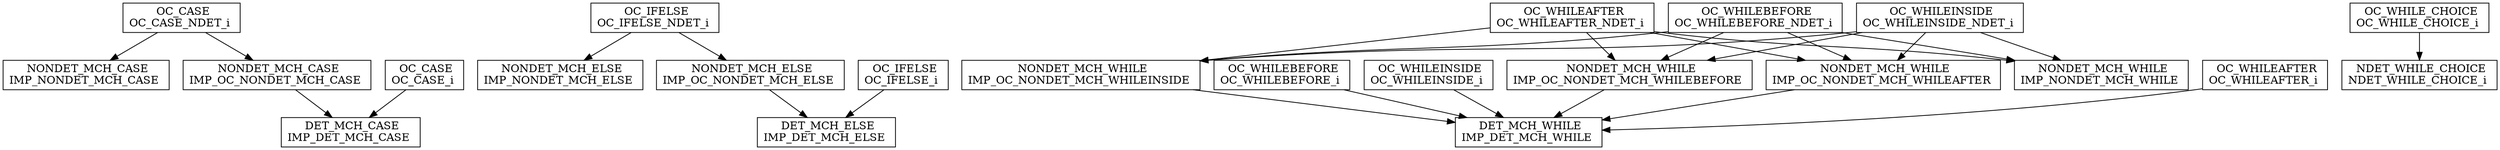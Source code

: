 digraph {
IMP_DET_MCH_CASE [ label=" DET_MCH_CASE\nIMP_DET_MCH_CASE " shape= box ]
IMP_DET_MCH_ELSE [ label=" DET_MCH_ELSE\nIMP_DET_MCH_ELSE " shape= box ]
IMP_DET_MCH_WHILE [ label=" DET_MCH_WHILE\nIMP_DET_MCH_WHILE " shape= box ]
IMP_NONDET_MCH_CASE [ label=" NONDET_MCH_CASE\nIMP_NONDET_MCH_CASE " shape= box ]
IMP_NONDET_MCH_ELSE [ label=" NONDET_MCH_ELSE\nIMP_NONDET_MCH_ELSE " shape= box ]
IMP_NONDET_MCH_WHILE [ label=" NONDET_MCH_WHILE\nIMP_NONDET_MCH_WHILE " shape= box ]
IMP_OC_NONDET_MCH_CASE [ label=" NONDET_MCH_CASE\nIMP_OC_NONDET_MCH_CASE " shape= box ]
IMP_OC_NONDET_MCH_ELSE [ label=" NONDET_MCH_ELSE\nIMP_OC_NONDET_MCH_ELSE " shape= box ]
IMP_OC_NONDET_MCH_WHILEAFTER [ label=" NONDET_MCH_WHILE\nIMP_OC_NONDET_MCH_WHILEAFTER " shape= box ]
IMP_OC_NONDET_MCH_WHILEBEFORE [ label=" NONDET_MCH_WHILE\nIMP_OC_NONDET_MCH_WHILEBEFORE " shape= box ]
IMP_OC_NONDET_MCH_WHILEINSIDE [ label=" NONDET_MCH_WHILE\nIMP_OC_NONDET_MCH_WHILEINSIDE " shape= box ]
NDET_WHILE_CHOICE_i [ label=" NDET_WHILE_CHOICE\nNDET_WHILE_CHOICE_i " shape= box ]
OC_CASE_NDET_i [ label=" OC_CASE\nOC_CASE_NDET_i " shape= box ]
OC_CASE_i [ label=" OC_CASE\nOC_CASE_i " shape= box ]
OC_IFELSE_NDET_i [ label=" OC_IFELSE\nOC_IFELSE_NDET_i " shape= box ]
OC_IFELSE_i [ label=" OC_IFELSE\nOC_IFELSE_i " shape= box ]
OC_WHILEAFTER_NDET_i [ label=" OC_WHILEAFTER\nOC_WHILEAFTER_NDET_i " shape= box ]
OC_WHILEAFTER_i [ label=" OC_WHILEAFTER\nOC_WHILEAFTER_i " shape= box ]
OC_WHILEBEFORE_NDET_i [ label=" OC_WHILEBEFORE\nOC_WHILEBEFORE_NDET_i " shape= box ]
OC_WHILEBEFORE_i [ label=" OC_WHILEBEFORE\nOC_WHILEBEFORE_i " shape= box ]
OC_WHILEINSIDE_NDET_i [ label=" OC_WHILEINSIDE\nOC_WHILEINSIDE_NDET_i " shape= box ]
OC_WHILEINSIDE_i [ label=" OC_WHILEINSIDE\nOC_WHILEINSIDE_i " shape= box ]
OC_WHILE_CHOICE_i [ label=" OC_WHILE_CHOICE\nOC_WHILE_CHOICE_i " shape= box ]

"IMP_OC_NONDET_MCH_CASE" -> "IMP_DET_MCH_CASE" []
"IMP_OC_NONDET_MCH_ELSE" -> "IMP_DET_MCH_ELSE" []
"IMP_OC_NONDET_MCH_WHILEAFTER" -> "IMP_DET_MCH_WHILE" []
"IMP_OC_NONDET_MCH_WHILEBEFORE" -> "IMP_DET_MCH_WHILE" []
"IMP_OC_NONDET_MCH_WHILEINSIDE" -> "IMP_DET_MCH_WHILE" []
"OC_CASE_NDET_i" -> "IMP_NONDET_MCH_CASE" []
"OC_CASE_NDET_i" -> "IMP_OC_NONDET_MCH_CASE" []
"OC_CASE_i" -> "IMP_DET_MCH_CASE" []
"OC_IFELSE_NDET_i" -> "IMP_NONDET_MCH_ELSE" []
"OC_IFELSE_NDET_i" -> "IMP_OC_NONDET_MCH_ELSE" []
"OC_IFELSE_i" -> "IMP_DET_MCH_ELSE" []
"OC_WHILEAFTER_NDET_i" -> "IMP_NONDET_MCH_WHILE" []
"OC_WHILEAFTER_NDET_i" -> "IMP_OC_NONDET_MCH_WHILEAFTER" []
"OC_WHILEAFTER_NDET_i" -> "IMP_OC_NONDET_MCH_WHILEBEFORE" []
"OC_WHILEAFTER_NDET_i" -> "IMP_OC_NONDET_MCH_WHILEINSIDE" []
"OC_WHILEAFTER_i" -> "IMP_DET_MCH_WHILE" []
"OC_WHILEBEFORE_NDET_i" -> "IMP_NONDET_MCH_WHILE" []
"OC_WHILEBEFORE_NDET_i" -> "IMP_OC_NONDET_MCH_WHILEAFTER" []
"OC_WHILEBEFORE_NDET_i" -> "IMP_OC_NONDET_MCH_WHILEBEFORE" []
"OC_WHILEBEFORE_NDET_i" -> "IMP_OC_NONDET_MCH_WHILEINSIDE" []
"OC_WHILEBEFORE_i" -> "IMP_DET_MCH_WHILE" []
"OC_WHILEINSIDE_NDET_i" -> "IMP_NONDET_MCH_WHILE" []
"OC_WHILEINSIDE_NDET_i" -> "IMP_OC_NONDET_MCH_WHILEAFTER" []
"OC_WHILEINSIDE_NDET_i" -> "IMP_OC_NONDET_MCH_WHILEBEFORE" []
"OC_WHILEINSIDE_NDET_i" -> "IMP_OC_NONDET_MCH_WHILEINSIDE" []
"OC_WHILEINSIDE_i" -> "IMP_DET_MCH_WHILE" []
"OC_WHILE_CHOICE_i" -> "NDET_WHILE_CHOICE_i" []
}

